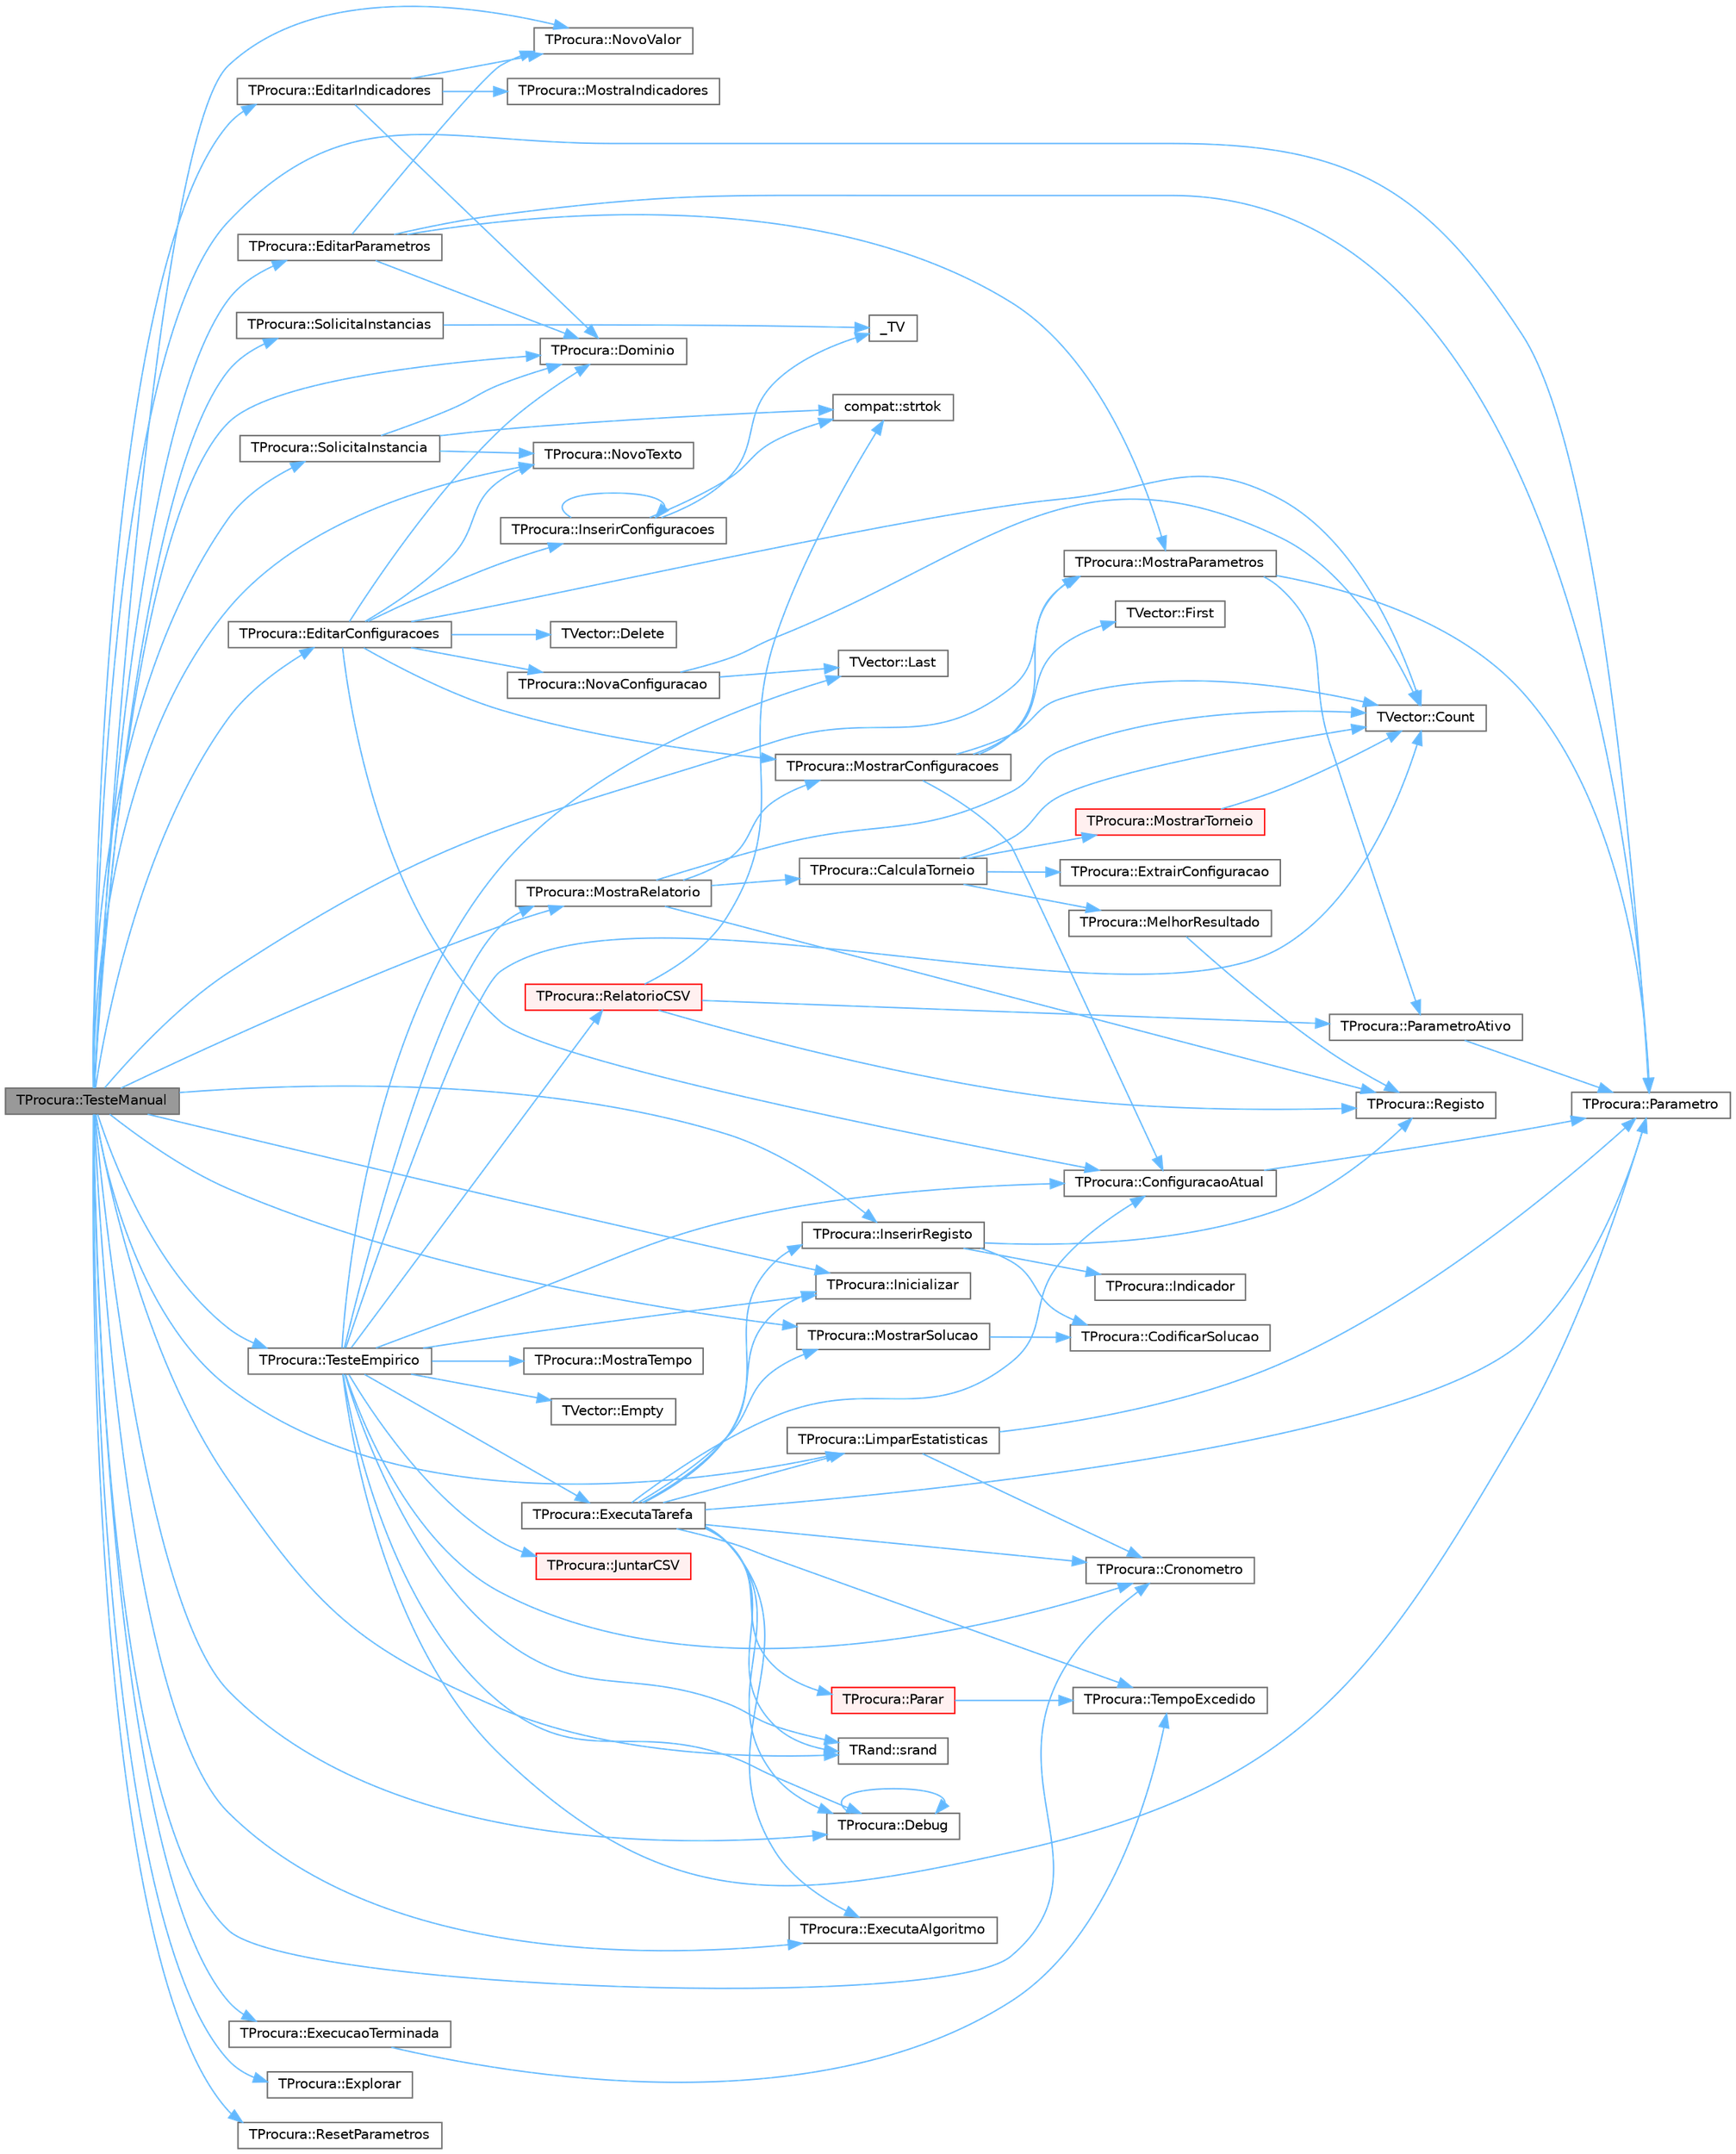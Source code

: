 digraph "TProcura::TesteManual"
{
 // LATEX_PDF_SIZE
  bgcolor="transparent";
  edge [fontname=Helvetica,fontsize=10,labelfontname=Helvetica,labelfontsize=10];
  node [fontname=Helvetica,fontsize=10,shape=box,height=0.2,width=0.4];
  rankdir="LR";
  Node1 [id="Node000001",label="TProcura::TesteManual",height=0.2,width=0.4,color="gray40", fillcolor="grey60", style="filled", fontcolor="black",tooltip="Inicializa a interação com o utilizador."];
  Node1 -> Node2 [id="edge1_Node000001_Node000002",color="steelblue1",style="solid",tooltip=" "];
  Node2 [id="Node000002",label="TProcura::Cronometro",height=0.2,width=0.4,color="grey40", fillcolor="white", style="filled",URL="$classTProcura.html#adb09aa964fe750da7a383318cd0f48a0",tooltip="retorna o tempo em segundos desde que o cronómetro foi inicializado"];
  Node1 -> Node3 [id="edge2_Node000001_Node000003",color="steelblue1",style="solid",tooltip=" "];
  Node3 [id="Node000003",label="TProcura::Debug",height=0.2,width=0.4,color="grey40", fillcolor="white", style="filled",URL="$classTProcura.html#a0c5676c1b54ab6bdc1045b98aeafe456",tooltip="Mostra o estado no ecrã, para debug."];
  Node3 -> Node3 [id="edge3_Node000003_Node000003",color="steelblue1",style="solid",tooltip=" "];
  Node1 -> Node4 [id="edge4_Node000001_Node000004",color="steelblue1",style="solid",tooltip=" "];
  Node4 [id="Node000004",label="TProcura::Dominio",height=0.2,width=0.4,color="grey40", fillcolor="white", style="filled",URL="$classTProcura.html#a12cd67e1b86ed4d6a6c47c652c0cd9bf",tooltip="Limita o domínio de um parâmetro inteiro."];
  Node1 -> Node5 [id="edge5_Node000001_Node000005",color="steelblue1",style="solid",tooltip=" "];
  Node5 [id="Node000005",label="TProcura::EditarConfiguracoes",height=0.2,width=0.4,color="grey40", fillcolor="white", style="filled",URL="$classTProcura.html#ae559b54c7ff363280df914fec988794f",tooltip="Permite ao utilizador editar as configurações."];
  Node5 -> Node6 [id="edge6_Node000005_Node000006",color="steelblue1",style="solid",tooltip=" "];
  Node6 [id="Node000006",label="TProcura::ConfiguracaoAtual",height=0.2,width=0.4,color="grey40", fillcolor="white", style="filled",URL="$classTProcura.html#ac1d9f06b12765a02290050af15463186",tooltip="Grava ou lê a configuração atual."];
  Node6 -> Node7 [id="edge7_Node000006_Node000007",color="steelblue1",style="solid",tooltip=" "];
  Node7 [id="Node000007",label="TProcura::Parametro",height=0.2,width=0.4,color="grey40", fillcolor="white", style="filled",URL="$classTProcura.html#a0e9e692f29af8a5d5279a8647c800437",tooltip=" "];
  Node5 -> Node8 [id="edge8_Node000005_Node000008",color="steelblue1",style="solid",tooltip=" "];
  Node8 [id="Node000008",label="TVector::Count",height=0.2,width=0.4,color="grey40", fillcolor="white", style="filled",URL="$classTVector.html#ac3c744d84543ca6e32859eb7dfccfeef",tooltip=" "];
  Node5 -> Node9 [id="edge9_Node000005_Node000009",color="steelblue1",style="solid",tooltip=" "];
  Node9 [id="Node000009",label="TVector::Delete",height=0.2,width=0.4,color="grey40", fillcolor="white", style="filled",URL="$classTVector.html#aba2fb6d977b1309f3e884369c5f43bba",tooltip="Remove o elemento na posição i deslocando os seguintes."];
  Node5 -> Node4 [id="edge10_Node000005_Node000004",color="steelblue1",style="solid",tooltip=" "];
  Node5 -> Node10 [id="edge11_Node000005_Node000010",color="steelblue1",style="solid",tooltip=" "];
  Node10 [id="Node000010",label="TProcura::InserirConfiguracoes",height=0.2,width=0.4,color="grey40", fillcolor="white", style="filled",URL="$classTProcura.html#a662c7ff8ba62bb5745a7ee0ec92eea13",tooltip="Insere configurações a partir de uma string."];
  Node10 -> Node11 [id="edge12_Node000010_Node000011",color="steelblue1",style="solid",tooltip=" "];
  Node11 [id="Node000011",label="_TV",height=0.2,width=0.4,color="grey40", fillcolor="white", style="filled",URL="$TVector_8h.html#a442726d787e600d83bb1f358840dcb3a",tooltip=" "];
  Node10 -> Node10 [id="edge13_Node000010_Node000010",color="steelblue1",style="solid",tooltip=" "];
  Node10 -> Node12 [id="edge14_Node000010_Node000012",color="steelblue1",style="solid",tooltip=" "];
  Node12 [id="Node000012",label="compat::strtok",height=0.2,width=0.4,color="grey40", fillcolor="white", style="filled",URL="$namespacecompat.html#a342aea1a38c4383aedcc7fea5e68048a",tooltip=" "];
  Node5 -> Node13 [id="edge15_Node000005_Node000013",color="steelblue1",style="solid",tooltip=" "];
  Node13 [id="Node000013",label="TProcura::MostrarConfiguracoes",height=0.2,width=0.4,color="grey40", fillcolor="white", style="filled",URL="$classTProcura.html#a3332047124784be2fc7af575a5f7f8b5",tooltip="Mostra as configurações disponíveis."];
  Node13 -> Node6 [id="edge16_Node000013_Node000006",color="steelblue1",style="solid",tooltip=" "];
  Node13 -> Node8 [id="edge17_Node000013_Node000008",color="steelblue1",style="solid",tooltip=" "];
  Node13 -> Node14 [id="edge18_Node000013_Node000014",color="steelblue1",style="solid",tooltip=" "];
  Node14 [id="Node000014",label="TVector::First",height=0.2,width=0.4,color="grey40", fillcolor="white", style="filled",URL="$classTVector.html#a05f29646493d42f3c77081b6031d70e5",tooltip=" "];
  Node13 -> Node15 [id="edge19_Node000013_Node000015",color="steelblue1",style="solid",tooltip=" "];
  Node15 [id="Node000015",label="TProcura::MostraParametros",height=0.2,width=0.4,color="grey40", fillcolor="white", style="filled",URL="$classTProcura.html#a6fb8a8658085b349818e46835868c564",tooltip="Mostra os parâmetros atuais."];
  Node15 -> Node7 [id="edge20_Node000015_Node000007",color="steelblue1",style="solid",tooltip=" "];
  Node15 -> Node16 [id="edge21_Node000015_Node000016",color="steelblue1",style="solid",tooltip=" "];
  Node16 [id="Node000016",label="TProcura::ParametroAtivo",height=0.2,width=0.4,color="grey40", fillcolor="white", style="filled",URL="$classTProcura.html#a816897a3f52c463e9ba30df3fd41dd6e",tooltip=" "];
  Node16 -> Node7 [id="edge22_Node000016_Node000007",color="steelblue1",style="solid",tooltip=" "];
  Node5 -> Node17 [id="edge23_Node000005_Node000017",color="steelblue1",style="solid",tooltip=" "];
  Node17 [id="Node000017",label="TProcura::NovaConfiguracao",height=0.2,width=0.4,color="grey40", fillcolor="white", style="filled",URL="$classTProcura.html#a62cd10354f0fbe5ccc45bbd0c0d7f121",tooltip="Adiciona uma nova configuração se ainda não existir."];
  Node17 -> Node8 [id="edge24_Node000017_Node000008",color="steelblue1",style="solid",tooltip=" "];
  Node17 -> Node18 [id="edge25_Node000017_Node000018",color="steelblue1",style="solid",tooltip=" "];
  Node18 [id="Node000018",label="TVector::Last",height=0.2,width=0.4,color="grey40", fillcolor="white", style="filled",URL="$classTVector.html#aa304d639c79ef2842f9951846c6292e3",tooltip=" "];
  Node5 -> Node19 [id="edge26_Node000005_Node000019",color="steelblue1",style="solid",tooltip=" "];
  Node19 [id="Node000019",label="TProcura::NovoTexto",height=0.2,width=0.4,color="grey40", fillcolor="white", style="filled",URL="$classTProcura.html#a17fa21564876d313f79b4376ce7366a1",tooltip=" "];
  Node1 -> Node20 [id="edge27_Node000001_Node000020",color="steelblue1",style="solid",tooltip=" "];
  Node20 [id="Node000020",label="TProcura::EditarIndicadores",height=0.2,width=0.4,color="grey40", fillcolor="white", style="filled",URL="$classTProcura.html#a8f5d1ccb82a33db762fbb8400eeacf39",tooltip="Permite ao utilizador editar os indicadores a utilizar."];
  Node20 -> Node4 [id="edge28_Node000020_Node000004",color="steelblue1",style="solid",tooltip=" "];
  Node20 -> Node21 [id="edge29_Node000020_Node000021",color="steelblue1",style="solid",tooltip=" "];
  Node21 [id="Node000021",label="TProcura::MostraIndicadores",height=0.2,width=0.4,color="grey40", fillcolor="white", style="filled",URL="$classTProcura.html#a99f5cf1c59ce543a58d802a1ac907299",tooltip="Mostra os indicadores definidos."];
  Node20 -> Node22 [id="edge30_Node000020_Node000022",color="steelblue1",style="solid",tooltip=" "];
  Node22 [id="Node000022",label="TProcura::NovoValor",height=0.2,width=0.4,color="grey40", fillcolor="white", style="filled",URL="$classTProcura.html#a9918a19f3cead7c9c6bd28f19ff31b0e",tooltip=" "];
  Node1 -> Node23 [id="edge31_Node000001_Node000023",color="steelblue1",style="solid",tooltip=" "];
  Node23 [id="Node000023",label="TProcura::EditarParametros",height=0.2,width=0.4,color="grey40", fillcolor="white", style="filled",URL="$classTProcura.html#ab044dca559e3c04e5cec68647af2c7c4",tooltip="Permite ao utilizador editar os parâmetros."];
  Node23 -> Node4 [id="edge32_Node000023_Node000004",color="steelblue1",style="solid",tooltip=" "];
  Node23 -> Node15 [id="edge33_Node000023_Node000015",color="steelblue1",style="solid",tooltip=" "];
  Node23 -> Node22 [id="edge34_Node000023_Node000022",color="steelblue1",style="solid",tooltip=" "];
  Node23 -> Node7 [id="edge35_Node000023_Node000007",color="steelblue1",style="solid",tooltip=" "];
  Node1 -> Node24 [id="edge36_Node000001_Node000024",color="steelblue1",style="solid",tooltip=" "];
  Node24 [id="Node000024",label="TProcura::ExecucaoTerminada",height=0.2,width=0.4,color="grey40", fillcolor="white", style="filled",URL="$classTProcura.html#a86985c8dc9a0e0bd375a4148f6ea6de7",tooltip="Chamar após a execução do algoritmo. Grava o tempo consumido."];
  Node24 -> Node25 [id="edge37_Node000024_Node000025",color="steelblue1",style="solid",tooltip=" "];
  Node25 [id="Node000025",label="TProcura::TempoExcedido",height=0.2,width=0.4,color="grey40", fillcolor="white", style="filled",URL="$classTProcura.html#afa3015ac104b603930d3f60a34c09fff",tooltip=" "];
  Node1 -> Node26 [id="edge38_Node000001_Node000026",color="steelblue1",style="solid",tooltip=" "];
  Node26 [id="Node000026",label="TProcura::ExecutaAlgoritmo",height=0.2,width=0.4,color="grey40", fillcolor="white", style="filled",URL="$classTProcura.html#a1297806db02da2a44794883a6f427965",tooltip="Executa o algoritmo com os parametros atuais."];
  Node1 -> Node27 [id="edge39_Node000001_Node000027",color="steelblue1",style="solid",tooltip=" "];
  Node27 [id="Node000027",label="TProcura::Explorar",height=0.2,width=0.4,color="grey40", fillcolor="white", style="filled",URL="$classTProcura.html#abd93e2ba1f58d3ee7bef74845cee99fb",tooltip="definir para explorar manualmente os dados (não definido em TProcura, apenas em TProcuraConstrutiva)"];
  Node1 -> Node28 [id="edge40_Node000001_Node000028",color="steelblue1",style="solid",tooltip=" "];
  Node28 [id="Node000028",label="TProcura::Inicializar",height=0.2,width=0.4,color="grey40", fillcolor="white", style="filled",URL="$classTProcura.html#a1af0e64ed79d99972d8d48fadf839f43",tooltip="Coloca o objecto no estado inicial da procura."];
  Node1 -> Node29 [id="edge41_Node000001_Node000029",color="steelblue1",style="solid",tooltip=" "];
  Node29 [id="Node000029",label="TProcura::InserirRegisto",height=0.2,width=0.4,color="grey40", fillcolor="white", style="filled",URL="$classTProcura.html#acd7a254a5057023a21b9909053c36f24",tooltip="Insere um novo registo de resultados."];
  Node29 -> Node30 [id="edge42_Node000029_Node000030",color="steelblue1",style="solid",tooltip=" "];
  Node30 [id="Node000030",label="TProcura::CodificarSolucao",height=0.2,width=0.4,color="grey40", fillcolor="white", style="filled",URL="$classTProcura.html#ac772df9c7bcd3c5bb20f17c783ec3155",tooltip="retorna um vetor de inteiros com a codificação da solução (esta codificação será adicionada aos indic..."];
  Node29 -> Node31 [id="edge43_Node000029_Node000031",color="steelblue1",style="solid",tooltip=" "];
  Node31 [id="Node000031",label="TProcura::Indicador",height=0.2,width=0.4,color="grey40", fillcolor="white", style="filled",URL="$classTProcura.html#a39f8ec3e0c97c7bc1bcd45e685168da2",tooltip="Retorna um indicador, após a execução do algoritmo."];
  Node29 -> Node32 [id="edge44_Node000029_Node000032",color="steelblue1",style="solid",tooltip=" "];
  Node32 [id="Node000032",label="TProcura::Registo",height=0.2,width=0.4,color="grey40", fillcolor="white", style="filled",URL="$classTProcura.html#ae7fda59c4090bfd47b63d2d227122b77",tooltip="Procura um registo com determinado id."];
  Node1 -> Node33 [id="edge45_Node000001_Node000033",color="steelblue1",style="solid",tooltip=" "];
  Node33 [id="Node000033",label="TProcura::LimparEstatisticas",height=0.2,width=0.4,color="grey40", fillcolor="white", style="filled",URL="$classTProcura.html#ae82e7be02923531e7ead26b1b25cec0f",tooltip="Chapar antes da execução do algoritmo. Limpa valores estatísticos, e fixa o instante limite de tempo ..."];
  Node33 -> Node2 [id="edge46_Node000033_Node000002",color="steelblue1",style="solid",tooltip=" "];
  Node33 -> Node7 [id="edge47_Node000033_Node000007",color="steelblue1",style="solid",tooltip=" "];
  Node1 -> Node15 [id="edge48_Node000001_Node000015",color="steelblue1",style="solid",tooltip=" "];
  Node1 -> Node34 [id="edge49_Node000001_Node000034",color="steelblue1",style="solid",tooltip=" "];
  Node34 [id="Node000034",label="TProcura::MostraRelatorio",height=0.2,width=0.4,color="grey40", fillcolor="white", style="filled",URL="$classTProcura.html#a8efec796677c8e25ad8bdb56a1082e2d",tooltip="Mostra um relatório dos resultados."];
  Node34 -> Node35 [id="edge50_Node000034_Node000035",color="steelblue1",style="solid",tooltip=" "];
  Node35 [id="Node000035",label="TProcura::CalculaTorneio",height=0.2,width=0.4,color="grey40", fillcolor="white", style="filled",URL="$classTProcura.html#ac1beda871dff742fdb49ae150cda24e3",tooltip="Calcula o torneio entre várias configurações."];
  Node35 -> Node8 [id="edge51_Node000035_Node000008",color="steelblue1",style="solid",tooltip=" "];
  Node35 -> Node36 [id="edge52_Node000035_Node000036",color="steelblue1",style="solid",tooltip=" "];
  Node36 [id="Node000036",label="TProcura::ExtrairConfiguracao",height=0.2,width=0.4,color="grey40", fillcolor="white", style="filled",URL="$classTProcura.html#a5482b1df9bee3bc7da96ff11ee905c0f",tooltip="Extrai resultados de uma determinada configuração."];
  Node35 -> Node37 [id="edge53_Node000035_Node000037",color="steelblue1",style="solid",tooltip=" "];
  Node37 [id="Node000037",label="TProcura::MelhorResultado",height=0.2,width=0.4,color="grey40", fillcolor="white", style="filled",URL="$classTProcura.html#abd92370cf06d23e878f9426aed34e39c",tooltip="Compara dois resultados para determinar o melhor."];
  Node37 -> Node32 [id="edge54_Node000037_Node000032",color="steelblue1",style="solid",tooltip=" "];
  Node35 -> Node38 [id="edge55_Node000035_Node000038",color="steelblue1",style="solid",tooltip=" "];
  Node38 [id="Node000038",label="TProcura::MostrarTorneio",height=0.2,width=0.4,color="red", fillcolor="#FFF0F0", style="filled",URL="$classTProcura.html#a325f6cfdb9d0ee31cdecc72e738b144a",tooltip="Mostra os resultados do torneio."];
  Node38 -> Node8 [id="edge56_Node000038_Node000008",color="steelblue1",style="solid",tooltip=" "];
  Node34 -> Node8 [id="edge57_Node000034_Node000008",color="steelblue1",style="solid",tooltip=" "];
  Node34 -> Node13 [id="edge58_Node000034_Node000013",color="steelblue1",style="solid",tooltip=" "];
  Node34 -> Node32 [id="edge59_Node000034_Node000032",color="steelblue1",style="solid",tooltip=" "];
  Node1 -> Node40 [id="edge60_Node000001_Node000040",color="steelblue1",style="solid",tooltip=" "];
  Node40 [id="Node000040",label="TProcura::MostrarSolucao",height=0.2,width=0.4,color="grey40", fillcolor="white", style="filled",URL="$classTProcura.html#a014a294d094430b113ffb36e64a74d97",tooltip="definir para visualizar a solução"];
  Node40 -> Node30 [id="edge61_Node000040_Node000030",color="steelblue1",style="solid",tooltip=" "];
  Node1 -> Node19 [id="edge62_Node000001_Node000019",color="steelblue1",style="solid",tooltip=" "];
  Node1 -> Node22 [id="edge63_Node000001_Node000022",color="steelblue1",style="solid",tooltip=" "];
  Node1 -> Node7 [id="edge64_Node000001_Node000007",color="steelblue1",style="solid",tooltip=" "];
  Node1 -> Node41 [id="edge65_Node000001_Node000041",color="steelblue1",style="solid",tooltip=" "];
  Node41 [id="Node000041",label="TProcura::ResetParametros",height=0.2,width=0.4,color="grey40", fillcolor="white", style="filled",URL="$classTProcura.html#a6b870a79b10bf2523bdb37c4b06bb871",tooltip="Inicializa os parametros, indicadores e instâncias."];
  Node1 -> Node42 [id="edge66_Node000001_Node000042",color="steelblue1",style="solid",tooltip=" "];
  Node42 [id="Node000042",label="TProcura::SolicitaInstancia",height=0.2,width=0.4,color="grey40", fillcolor="white", style="filled",URL="$classTProcura.html#ae9f0b921a171a110e6a6fcc209332635",tooltip="Solicita ao utilizador o ID da instância a utilizar, permitindo alterar também o prefixo do ficheiro."];
  Node42 -> Node4 [id="edge67_Node000042_Node000004",color="steelblue1",style="solid",tooltip=" "];
  Node42 -> Node19 [id="edge68_Node000042_Node000019",color="steelblue1",style="solid",tooltip=" "];
  Node42 -> Node12 [id="edge69_Node000042_Node000012",color="steelblue1",style="solid",tooltip=" "];
  Node1 -> Node43 [id="edge70_Node000001_Node000043",color="steelblue1",style="solid",tooltip=" "];
  Node43 [id="Node000043",label="TProcura::SolicitaInstancias",height=0.2,width=0.4,color="grey40", fillcolor="white", style="filled",URL="$classTProcura.html#a6941386b767d6f0723c6eb9d27241d69",tooltip="Solicita ao utilizador uma lista de instâncias."];
  Node43 -> Node11 [id="edge71_Node000043_Node000011",color="steelblue1",style="solid",tooltip=" "];
  Node1 -> Node44 [id="edge72_Node000001_Node000044",color="steelblue1",style="solid",tooltip=" "];
  Node44 [id="Node000044",label="TRand::srand",height=0.2,width=0.4,color="grey40", fillcolor="white", style="filled",URL="$namespaceTRand.html#ad0b319d6f58ab6820b001b4e3d3ae245",tooltip="Inicializa a semente da geração pseudo-aleatória."];
  Node1 -> Node45 [id="edge73_Node000001_Node000045",color="steelblue1",style="solid",tooltip=" "];
  Node45 [id="Node000045",label="TProcura::TesteEmpirico",height=0.2,width=0.4,color="grey40", fillcolor="white", style="filled",URL="$classTProcura.html#ae98922e2f7f8bb6e487af0a1e4f84336",tooltip="Executa testes empíricos, em todas as configurações guardadas, nas instâncias selecionadas."];
  Node45 -> Node6 [id="edge74_Node000045_Node000006",color="steelblue1",style="solid",tooltip=" "];
  Node45 -> Node8 [id="edge75_Node000045_Node000008",color="steelblue1",style="solid",tooltip=" "];
  Node45 -> Node2 [id="edge76_Node000045_Node000002",color="steelblue1",style="solid",tooltip=" "];
  Node45 -> Node3 [id="edge77_Node000045_Node000003",color="steelblue1",style="solid",tooltip=" "];
  Node45 -> Node46 [id="edge78_Node000045_Node000046",color="steelblue1",style="solid",tooltip=" "];
  Node46 [id="Node000046",label="TVector::Empty",height=0.2,width=0.4,color="grey40", fillcolor="white", style="filled",URL="$classTVector.html#a4f242a23bca606a1d0c8f75115b1fde9",tooltip=" "];
  Node45 -> Node47 [id="edge79_Node000045_Node000047",color="steelblue1",style="solid",tooltip=" "];
  Node47 [id="Node000047",label="TProcura::ExecutaTarefa",height=0.2,width=0.4,color="grey40", fillcolor="white", style="filled",URL="$classTProcura.html#a2c3c5fdff8277b04a219156dec0f068b",tooltip="Executa uma tarefa num teste empírico."];
  Node47 -> Node6 [id="edge80_Node000047_Node000006",color="steelblue1",style="solid",tooltip=" "];
  Node47 -> Node2 [id="edge81_Node000047_Node000002",color="steelblue1",style="solid",tooltip=" "];
  Node47 -> Node3 [id="edge82_Node000047_Node000003",color="steelblue1",style="solid",tooltip=" "];
  Node47 -> Node26 [id="edge83_Node000047_Node000026",color="steelblue1",style="solid",tooltip=" "];
  Node47 -> Node28 [id="edge84_Node000047_Node000028",color="steelblue1",style="solid",tooltip=" "];
  Node47 -> Node29 [id="edge85_Node000047_Node000029",color="steelblue1",style="solid",tooltip=" "];
  Node47 -> Node33 [id="edge86_Node000047_Node000033",color="steelblue1",style="solid",tooltip=" "];
  Node47 -> Node40 [id="edge87_Node000047_Node000040",color="steelblue1",style="solid",tooltip=" "];
  Node47 -> Node7 [id="edge88_Node000047_Node000007",color="steelblue1",style="solid",tooltip=" "];
  Node47 -> Node48 [id="edge89_Node000047_Node000048",color="steelblue1",style="solid",tooltip=" "];
  Node48 [id="Node000048",label="TProcura::Parar",height=0.2,width=0.4,color="red", fillcolor="#FFF0F0", style="filled",URL="$classTProcura.html#a7952e187e1b0ae0ca52edab157223179",tooltip="Verifica se a procura deve ser interrompida."];
  Node48 -> Node25 [id="edge90_Node000048_Node000025",color="steelblue1",style="solid",tooltip=" "];
  Node47 -> Node44 [id="edge91_Node000047_Node000044",color="steelblue1",style="solid",tooltip=" "];
  Node47 -> Node25 [id="edge92_Node000047_Node000025",color="steelblue1",style="solid",tooltip=" "];
  Node45 -> Node28 [id="edge93_Node000045_Node000028",color="steelblue1",style="solid",tooltip=" "];
  Node45 -> Node50 [id="edge94_Node000045_Node000050",color="steelblue1",style="solid",tooltip=" "];
  Node50 [id="Node000050",label="TProcura::JuntarCSV",height=0.2,width=0.4,color="red", fillcolor="#FFF0F0", style="filled",URL="$classTProcura.html#aa47aff45144b528adaecdb654c498844",tooltip="Juntar ficheiros CSV gerados por diferentes processos MPI em um único ficheiro."];
  Node45 -> Node18 [id="edge95_Node000045_Node000018",color="steelblue1",style="solid",tooltip=" "];
  Node45 -> Node34 [id="edge96_Node000045_Node000034",color="steelblue1",style="solid",tooltip=" "];
  Node45 -> Node52 [id="edge97_Node000045_Node000052",color="steelblue1",style="solid",tooltip=" "];
  Node52 [id="Node000052",label="TProcura::MostraTempo",height=0.2,width=0.4,color="grey40", fillcolor="white", style="filled",URL="$classTProcura.html#a3bfb17b3b826cc2f593f950a227c3049",tooltip="Mostra tempo num formato humano."];
  Node45 -> Node7 [id="edge98_Node000045_Node000007",color="steelblue1",style="solid",tooltip=" "];
  Node45 -> Node53 [id="edge99_Node000045_Node000053",color="steelblue1",style="solid",tooltip=" "];
  Node53 [id="Node000053",label="TProcura::RelatorioCSV",height=0.2,width=0.4,color="red", fillcolor="#FFF0F0", style="filled",URL="$classTProcura.html#ab29731e4c9c1d57ccf72740d7d96ec32",tooltip="Gera um relatório CSV com os resultados."];
  Node53 -> Node16 [id="edge100_Node000053_Node000016",color="steelblue1",style="solid",tooltip=" "];
  Node53 -> Node32 [id="edge101_Node000053_Node000032",color="steelblue1",style="solid",tooltip=" "];
  Node53 -> Node12 [id="edge102_Node000053_Node000012",color="steelblue1",style="solid",tooltip=" "];
  Node45 -> Node44 [id="edge103_Node000045_Node000044",color="steelblue1",style="solid",tooltip=" "];
}
